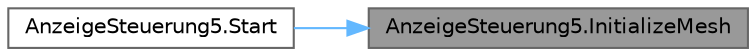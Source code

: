 digraph "AnzeigeSteuerung5.InitializeMesh"
{
 // LATEX_PDF_SIZE
  bgcolor="transparent";
  edge [fontname=Helvetica,fontsize=10,labelfontname=Helvetica,labelfontsize=10];
  node [fontname=Helvetica,fontsize=10,shape=box,height=0.2,width=0.4];
  rankdir="RL";
  Node1 [id="Node000001",label="AnzeigeSteuerung5.InitializeMesh",height=0.2,width=0.4,color="gray40", fillcolor="grey60", style="filled", fontcolor="black",tooltip="This method initializes the meshes of the display's bar."];
  Node1 -> Node2 [id="edge1_Node000001_Node000002",dir="back",color="steelblue1",style="solid",tooltip=" "];
  Node2 [id="Node000002",label="AnzeigeSteuerung5.Start",height=0.2,width=0.4,color="grey40", fillcolor="white", style="filled",URL="$class_anzeige_steuerung5.html#acedbd68d406eef92eedb328e3f61ebcc",tooltip="This method initialises the display."];
}
